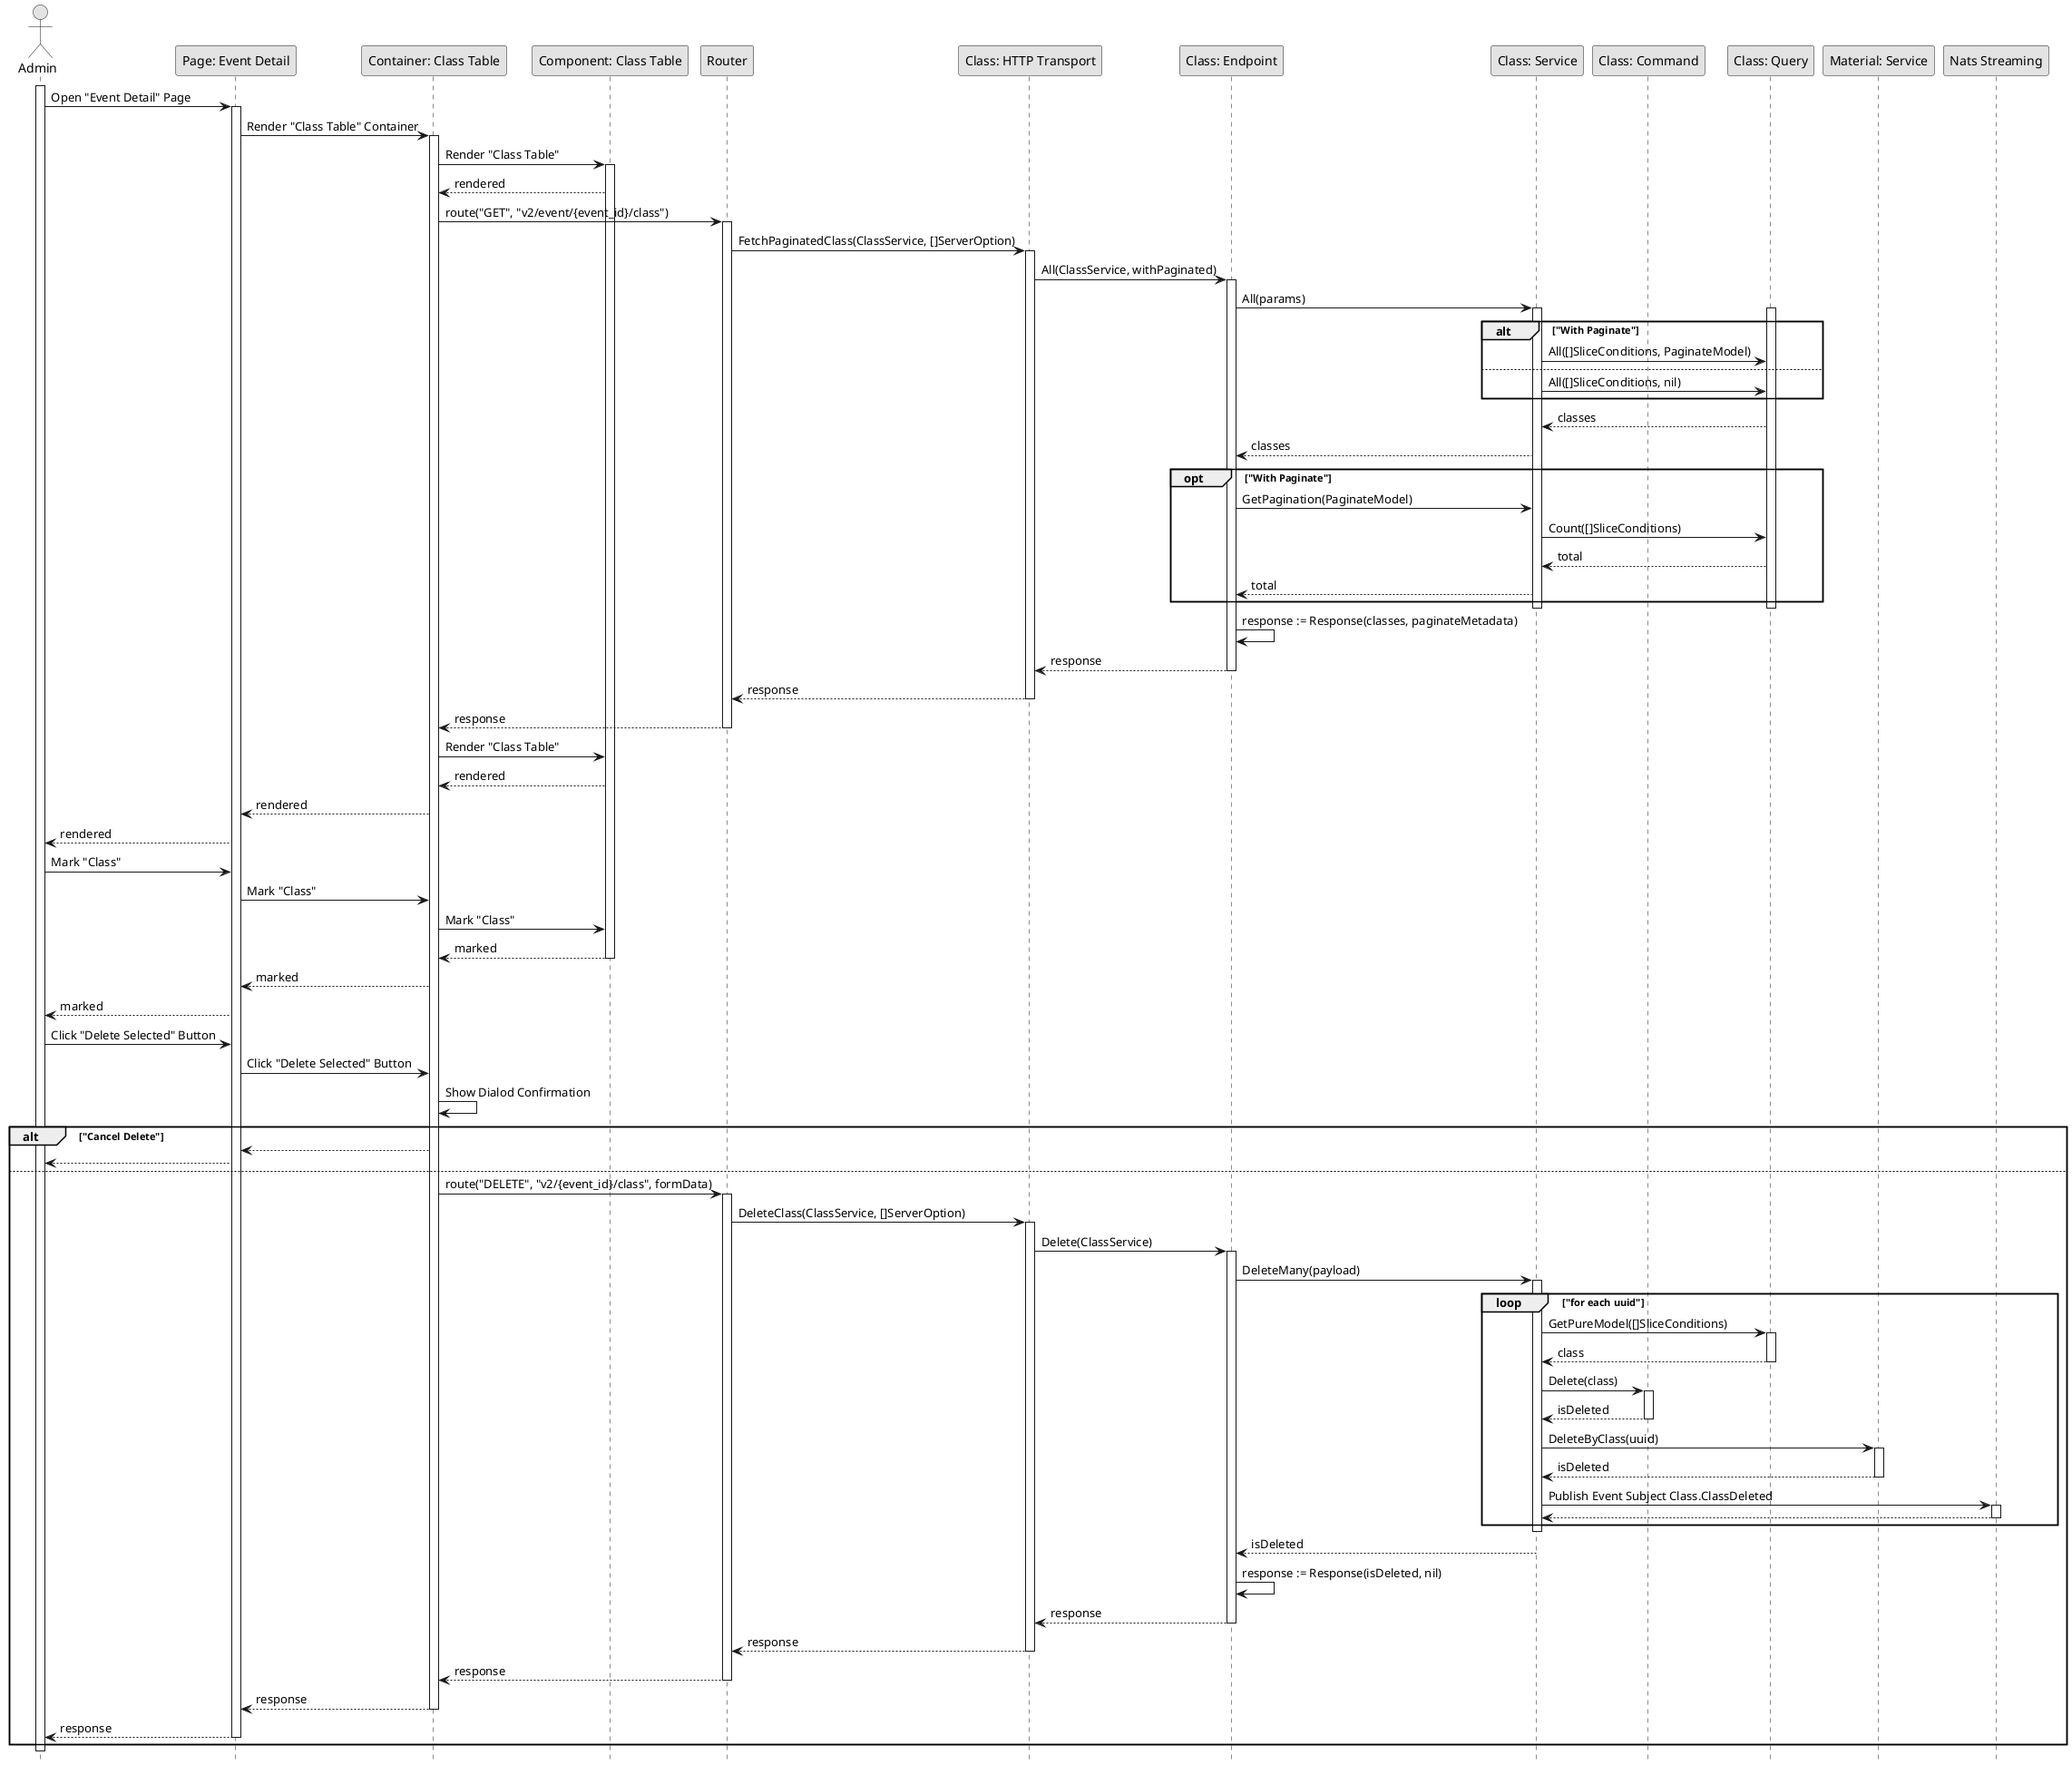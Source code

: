 @startuml DeleteClass

skinparam Monochrome true
skinparam Shadowing false
hide footbox

actor Admin
participant "Page: Event Detail" as EventDetailPage
participant "Container: Class Table" as ClassTableContainer
participant "Component: Class Table" as ClassTable
participant "Router" as Router
participant "Class: HTTP Transport" as ClassHTTPTransport
participant "Class: Endpoint" as ClassEndpoint
participant "Class: Service" as ClassService
participant "Class: Command" as ClassCommand
participant "Class: Query" as ClassQuery
participant "Material: Service" as MaterialService
participant "Nats Streaming" as NatsStreaming

activate Admin

Admin->EventDetailPage: Open "Event Detail" Page
activate EventDetailPage
EventDetailPage->ClassTableContainer: Render "Class Table" Container
activate ClassTableContainer
ClassTableContainer->ClassTable: Render "Class Table"
activate ClassTable
ClassTable-->ClassTableContainer: rendered
ClassTableContainer->Router: route("GET", "v2/event/{event_id}/class")
activate Router
Router->ClassHTTPTransport: FetchPaginatedClass(ClassService, []ServerOption)
activate ClassHTTPTransport
ClassHTTPTransport->ClassEndpoint: All(ClassService, withPaginated)
activate ClassEndpoint
ClassEndpoint->ClassService: All(params)

activate ClassService
activate ClassQuery
alt "With Paginate"
    ClassService->ClassQuery: All([]SliceConditions, PaginateModel)
else
    ClassService->ClassQuery: All([]SliceConditions, nil)
end
ClassQuery-->ClassService: classes
ClassService-->ClassEndpoint: classes

opt "With Paginate"
    ClassEndpoint->ClassService: GetPagination(PaginateModel)
    ClassService->ClassQuery: Count([]SliceConditions)
    ClassQuery-->ClassService: total
    ClassService-->ClassEndpoint: total
end
deactivate ClassQuery
deactivate ClassService

ClassEndpoint->ClassEndpoint: response := Response(classes, paginateMetadata)
ClassEndpoint-->ClassHTTPTransport: response
deactivate ClassEndpoint
ClassHTTPTransport-->Router: response
deactivate ClassHTTPTransport
Router-->ClassTableContainer: response
deactivate Router
ClassTableContainer->ClassTable: Render "Class Table"
ClassTable-->ClassTableContainer: rendered
ClassTableContainer-->EventDetailPage: rendered
EventDetailPage-->Admin: rendered

Admin->EventDetailPage: Mark "Class"
EventDetailPage->ClassTableContainer: Mark "Class"
ClassTableContainer->ClassTable: Mark "Class"
ClassTable-->ClassTableContainer: marked
deactivate ClassTable
ClassTableContainer-->EventDetailPage: marked
EventDetailPage-->Admin: marked

Admin->EventDetailPage: Click "Delete Selected" Button
EventDetailPage->ClassTableContainer: Click "Delete Selected" Button
ClassTableContainer->ClassTableContainer: Show Dialod Confirmation

alt "Cancel Delete"
    ClassTableContainer-->EventDetailPage
    EventDetailPage-->Admin
else
    ClassTableContainer->Router: route("DELETE", "v2/{event_id}/class", formData)
    activate Router
    Router->ClassHTTPTransport: DeleteClass(ClassService, []ServerOption)
    activate ClassHTTPTransport
    ClassHTTPTransport->ClassEndpoint: Delete(ClassService)
    activate ClassEndpoint
    ClassEndpoint->ClassService: DeleteMany(payload)

    activate ClassService
    loop "for each uuid"
        ClassService->ClassQuery: GetPureModel([]SliceConditions)
        activate ClassQuery
        ClassQuery-->ClassService: class
        deactivate ClassQuery

        ClassService->ClassCommand: Delete(class)
        activate ClassCommand
        ClassCommand-->ClassService: isDeleted
        deactivate ClassCommand

        ClassService->MaterialService: DeleteByClass(uuid)
        activate MaterialService
        MaterialService-->ClassService: isDeleted
        deactivate MaterialService
        ClassService->NatsStreaming: Publish Event Subject Class.ClassDeleted
        activate NatsStreaming
        NatsStreaming-->ClassService
        deactivate NatsStreaming
    end
    deactivate ClassService
    
    ClassService-->ClassEndpoint: isDeleted
    ClassEndpoint->ClassEndpoint: response := Response(isDeleted, nil)
    ClassEndpoint-->ClassHTTPTransport: response
    deactivate ClassEndpoint
    ClassHTTPTransport-->Router: response
    deactivate ClassHTTPTransport
    Router-->ClassTableContainer: response
    deactivate Router
    ClassTableContainer-->EventDetailPage: response
    deactivate ClassTableContainer
    EventDetailPage-->Admin: response
    deactivate EventDetailPage
end

deactivate Admin

@enduml